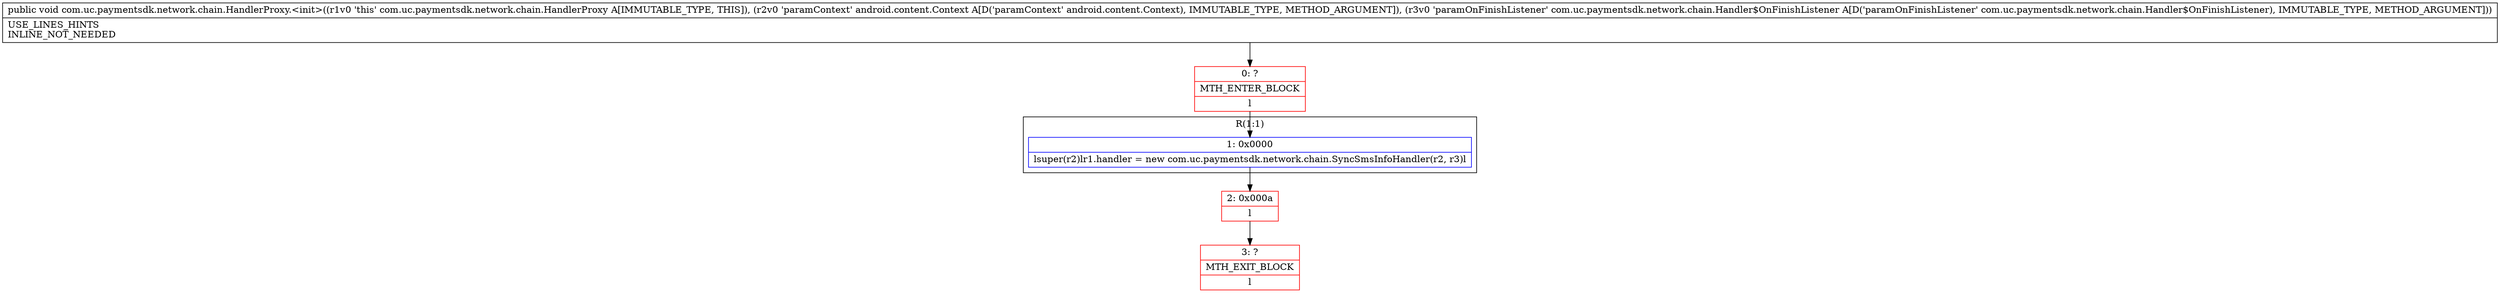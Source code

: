 digraph "CFG forcom.uc.paymentsdk.network.chain.HandlerProxy.\<init\>(Landroid\/content\/Context;Lcom\/uc\/paymentsdk\/network\/chain\/Handler$OnFinishListener;)V" {
subgraph cluster_Region_1100766979 {
label = "R(1:1)";
node [shape=record,color=blue];
Node_1 [shape=record,label="{1\:\ 0x0000|lsuper(r2)lr1.handler = new com.uc.paymentsdk.network.chain.SyncSmsInfoHandler(r2, r3)l}"];
}
Node_0 [shape=record,color=red,label="{0\:\ ?|MTH_ENTER_BLOCK\l|l}"];
Node_2 [shape=record,color=red,label="{2\:\ 0x000a|l}"];
Node_3 [shape=record,color=red,label="{3\:\ ?|MTH_EXIT_BLOCK\l|l}"];
MethodNode[shape=record,label="{public void com.uc.paymentsdk.network.chain.HandlerProxy.\<init\>((r1v0 'this' com.uc.paymentsdk.network.chain.HandlerProxy A[IMMUTABLE_TYPE, THIS]), (r2v0 'paramContext' android.content.Context A[D('paramContext' android.content.Context), IMMUTABLE_TYPE, METHOD_ARGUMENT]), (r3v0 'paramOnFinishListener' com.uc.paymentsdk.network.chain.Handler$OnFinishListener A[D('paramOnFinishListener' com.uc.paymentsdk.network.chain.Handler$OnFinishListener), IMMUTABLE_TYPE, METHOD_ARGUMENT]))  | USE_LINES_HINTS\lINLINE_NOT_NEEDED\l}"];
MethodNode -> Node_0;
Node_1 -> Node_2;
Node_0 -> Node_1;
Node_2 -> Node_3;
}

